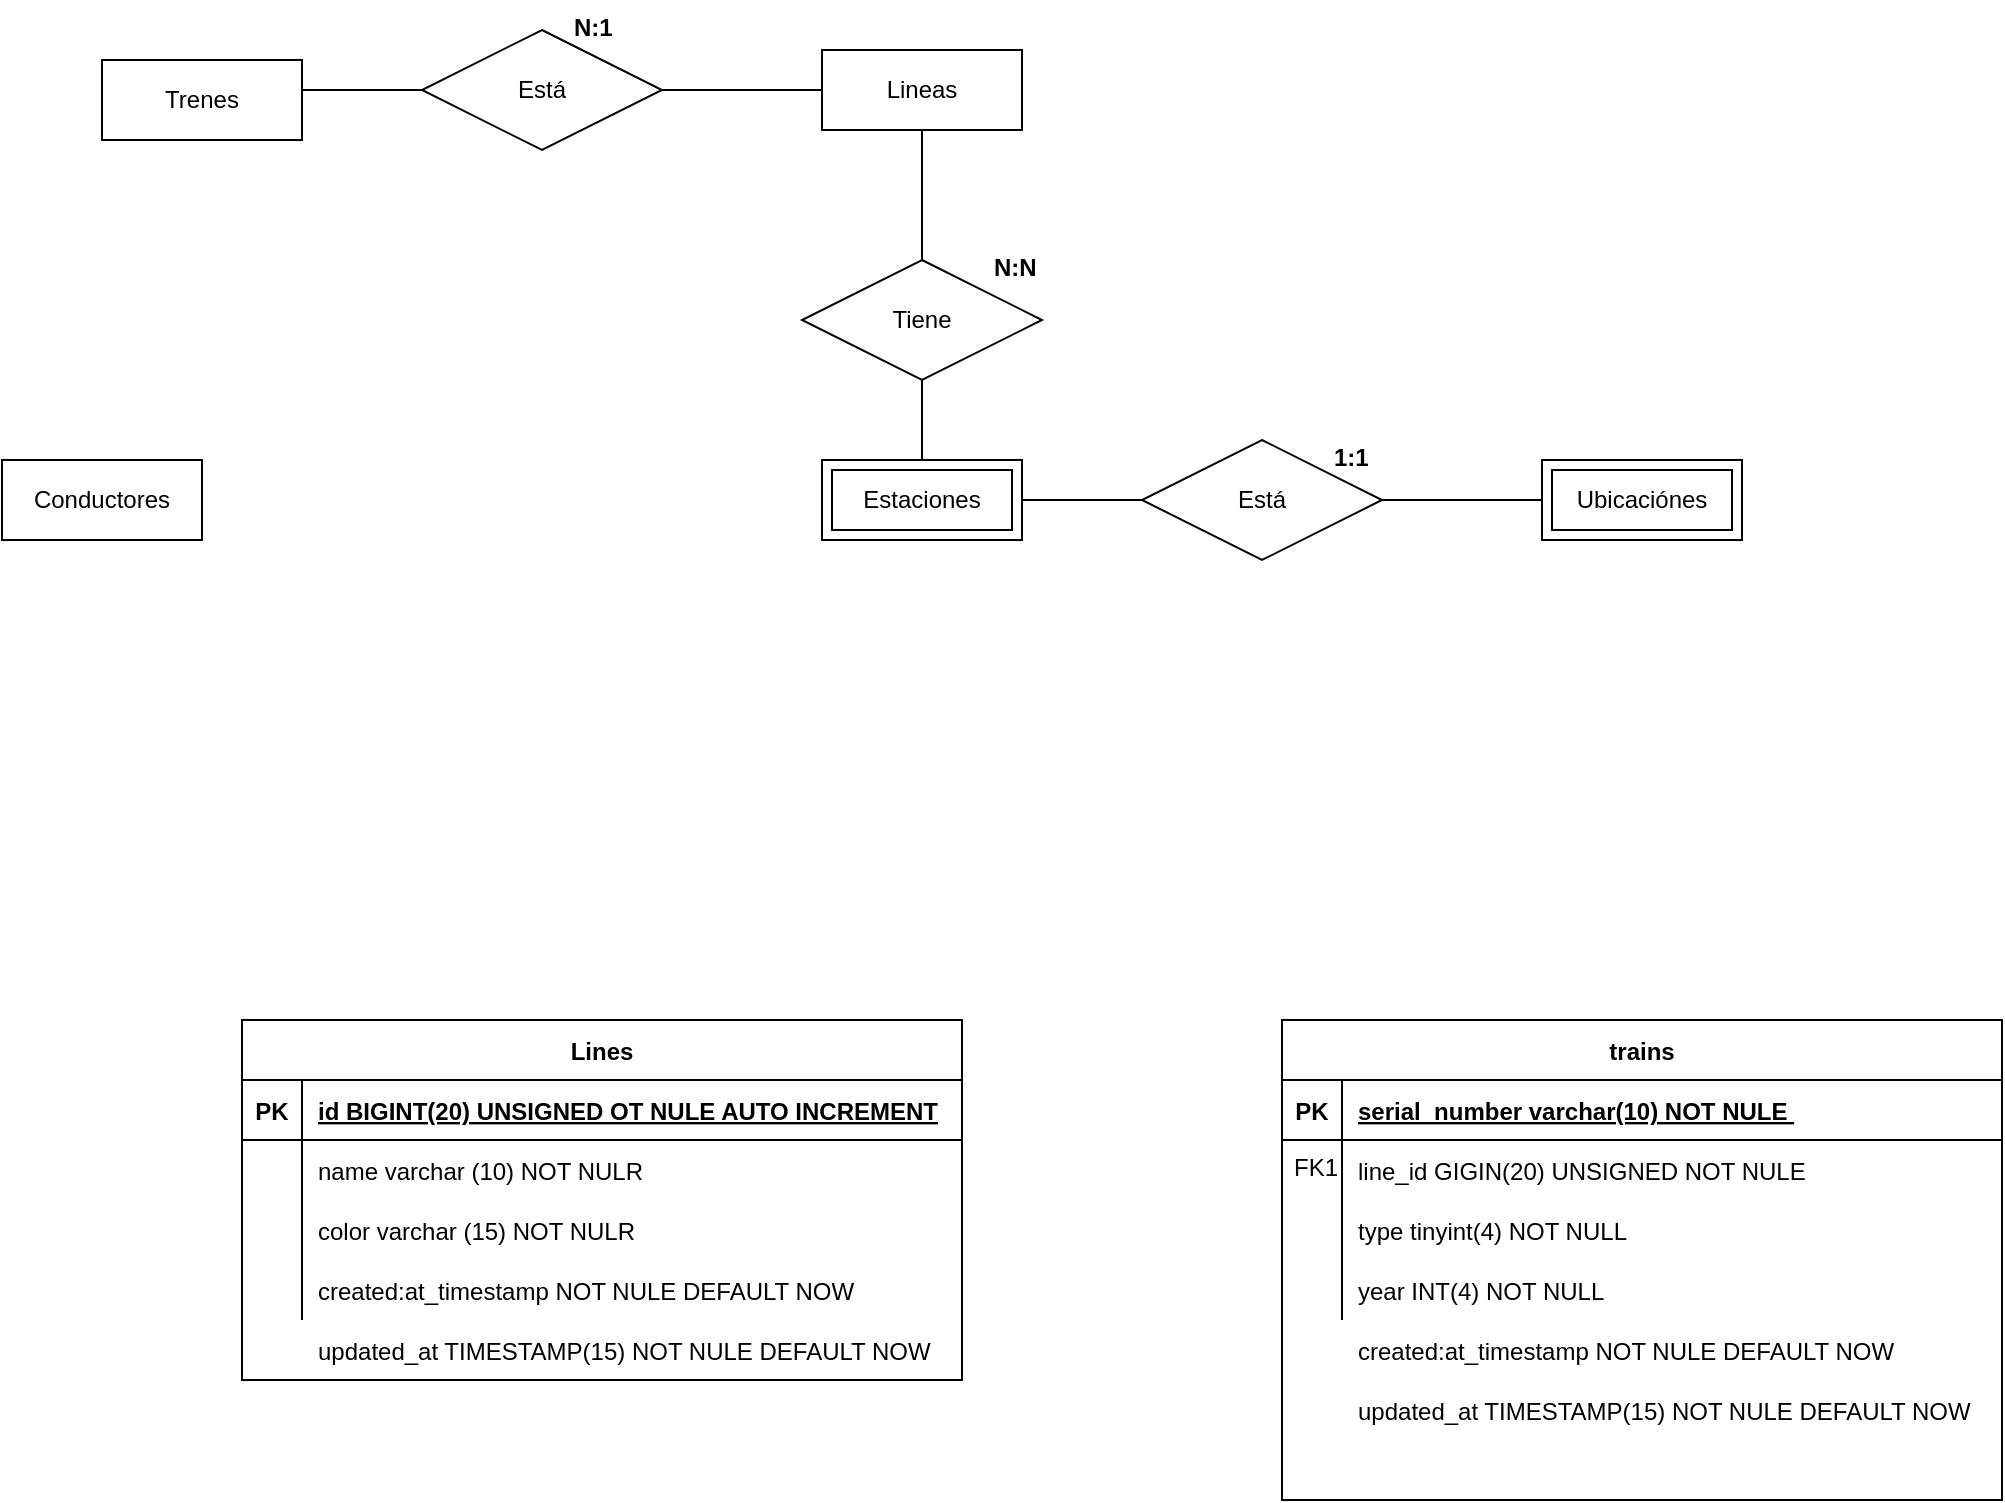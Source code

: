 <mxfile version="20.5.1" type="github">
  <diagram id="R2lEEEUBdFMjLlhIrx00" name="Page-1">
    <mxGraphModel dx="998" dy="540" grid="1" gridSize="10" guides="1" tooltips="1" connect="1" arrows="1" fold="1" page="1" pageScale="1" pageWidth="850" pageHeight="1100" math="0" shadow="0" extFonts="Permanent Marker^https://fonts.googleapis.com/css?family=Permanent+Marker">
      <root>
        <mxCell id="0" />
        <mxCell id="1" parent="0" />
        <mxCell id="ADwHL7MvLa9cQiXMFjHu-1" value="Lineas" style="whiteSpace=wrap;html=1;align=center;" vertex="1" parent="1">
          <mxGeometry x="770" y="315" width="100" height="40" as="geometry" />
        </mxCell>
        <mxCell id="ADwHL7MvLa9cQiXMFjHu-2" value="Trenes" style="whiteSpace=wrap;html=1;align=center;" vertex="1" parent="1">
          <mxGeometry x="410" y="320" width="100" height="40" as="geometry" />
        </mxCell>
        <mxCell id="ADwHL7MvLa9cQiXMFjHu-4" value="Estaciones" style="shape=ext;margin=3;double=1;whiteSpace=wrap;html=1;align=center;" vertex="1" parent="1">
          <mxGeometry x="770" y="520" width="100" height="40" as="geometry" />
        </mxCell>
        <mxCell id="ADwHL7MvLa9cQiXMFjHu-5" value="Ubicaciónes" style="shape=ext;margin=3;double=1;whiteSpace=wrap;html=1;align=center;" vertex="1" parent="1">
          <mxGeometry x="1130" y="520" width="100" height="40" as="geometry" />
        </mxCell>
        <mxCell id="ADwHL7MvLa9cQiXMFjHu-6" value="" style="line;strokeWidth=1;rotatable=0;dashed=0;labelPosition=right;align=left;verticalAlign=middle;spacingTop=0;spacingLeft=6;points=[];portConstraint=eastwest;" vertex="1" parent="1">
          <mxGeometry x="510" y="330" width="60" height="10" as="geometry" />
        </mxCell>
        <mxCell id="ADwHL7MvLa9cQiXMFjHu-8" value="" style="endArrow=none;html=1;rounded=0;exitX=0.5;exitY=1;exitDx=0;exitDy=0;" edge="1" parent="1" source="ADwHL7MvLa9cQiXMFjHu-1" target="ADwHL7MvLa9cQiXMFjHu-12">
          <mxGeometry relative="1" as="geometry">
            <mxPoint x="820" y="430" as="sourcePoint" />
            <mxPoint x="820" y="410" as="targetPoint" />
          </mxGeometry>
        </mxCell>
        <mxCell id="ADwHL7MvLa9cQiXMFjHu-10" value="Está" style="shape=rhombus;perimeter=rhombusPerimeter;whiteSpace=wrap;html=1;align=center;" vertex="1" parent="1">
          <mxGeometry x="570" y="305" width="120" height="60" as="geometry" />
        </mxCell>
        <mxCell id="ADwHL7MvLa9cQiXMFjHu-11" value="" style="line;strokeWidth=1;rotatable=0;dashed=0;labelPosition=right;align=left;verticalAlign=middle;spacingTop=0;spacingLeft=6;points=[];portConstraint=eastwest;" vertex="1" parent="1">
          <mxGeometry x="690" y="330" width="80" height="10" as="geometry" />
        </mxCell>
        <mxCell id="ADwHL7MvLa9cQiXMFjHu-12" value="Tiene" style="shape=rhombus;perimeter=rhombusPerimeter;whiteSpace=wrap;html=1;align=center;" vertex="1" parent="1">
          <mxGeometry x="760" y="420" width="120" height="60" as="geometry" />
        </mxCell>
        <mxCell id="ADwHL7MvLa9cQiXMFjHu-13" value="" style="endArrow=none;html=1;rounded=0;exitX=0.5;exitY=1;exitDx=0;exitDy=0;entryX=0.5;entryY=0;entryDx=0;entryDy=0;" edge="1" parent="1" source="ADwHL7MvLa9cQiXMFjHu-12" target="ADwHL7MvLa9cQiXMFjHu-4">
          <mxGeometry relative="1" as="geometry">
            <mxPoint x="940" y="430" as="sourcePoint" />
            <mxPoint x="940" y="495" as="targetPoint" />
          </mxGeometry>
        </mxCell>
        <mxCell id="ADwHL7MvLa9cQiXMFjHu-14" value="" style="line;strokeWidth=1;rotatable=0;dashed=0;labelPosition=right;align=left;verticalAlign=middle;spacingTop=0;spacingLeft=6;points=[];portConstraint=eastwest;" vertex="1" parent="1">
          <mxGeometry x="870" y="535" width="60" height="10" as="geometry" />
        </mxCell>
        <mxCell id="ADwHL7MvLa9cQiXMFjHu-15" value="Está" style="shape=rhombus;perimeter=rhombusPerimeter;whiteSpace=wrap;html=1;align=center;" vertex="1" parent="1">
          <mxGeometry x="930" y="510" width="120" height="60" as="geometry" />
        </mxCell>
        <mxCell id="ADwHL7MvLa9cQiXMFjHu-16" value="" style="line;strokeWidth=1;rotatable=0;dashed=0;labelPosition=right;align=left;verticalAlign=middle;spacingTop=0;spacingLeft=6;points=[];portConstraint=eastwest;" vertex="1" parent="1">
          <mxGeometry x="1050" y="535" width="80" height="10" as="geometry" />
        </mxCell>
        <mxCell id="ADwHL7MvLa9cQiXMFjHu-17" value="Conductores" style="whiteSpace=wrap;html=1;align=center;" vertex="1" parent="1">
          <mxGeometry x="360" y="520" width="100" height="40" as="geometry" />
        </mxCell>
        <mxCell id="ADwHL7MvLa9cQiXMFjHu-18" value="N:1" style="text;strokeColor=none;fillColor=none;spacingLeft=4;spacingRight=4;overflow=hidden;rotatable=0;points=[[0,0.5],[1,0.5]];portConstraint=eastwest;fontSize=12;fontStyle=1" vertex="1" parent="1">
          <mxGeometry x="640" y="290" width="40" height="30" as="geometry" />
        </mxCell>
        <mxCell id="ADwHL7MvLa9cQiXMFjHu-19" value="1:1" style="text;strokeColor=none;fillColor=none;spacingLeft=4;spacingRight=4;overflow=hidden;rotatable=0;points=[[0,0.5],[1,0.5]];portConstraint=eastwest;fontSize=12;fontStyle=1" vertex="1" parent="1">
          <mxGeometry x="1020" y="505" width="40" height="30" as="geometry" />
        </mxCell>
        <mxCell id="ADwHL7MvLa9cQiXMFjHu-20" value="N:N" style="text;strokeColor=none;fillColor=none;spacingLeft=4;spacingRight=4;overflow=hidden;rotatable=0;points=[[0,0.5],[1,0.5]];portConstraint=eastwest;fontSize=12;fontStyle=1" vertex="1" parent="1">
          <mxGeometry x="850" y="410" width="40" height="30" as="geometry" />
        </mxCell>
        <mxCell id="ADwHL7MvLa9cQiXMFjHu-21" value="Lines" style="shape=table;startSize=30;container=1;collapsible=1;childLayout=tableLayout;fixedRows=1;rowLines=0;fontStyle=1;align=center;resizeLast=1;" vertex="1" parent="1">
          <mxGeometry x="480" y="800" width="360" height="180" as="geometry">
            <mxRectangle x="480" y="800" width="70" height="30" as="alternateBounds" />
          </mxGeometry>
        </mxCell>
        <mxCell id="ADwHL7MvLa9cQiXMFjHu-22" value="" style="shape=tableRow;horizontal=0;startSize=0;swimlaneHead=0;swimlaneBody=0;fillColor=none;collapsible=0;dropTarget=0;points=[[0,0.5],[1,0.5]];portConstraint=eastwest;top=0;left=0;right=0;bottom=1;" vertex="1" parent="ADwHL7MvLa9cQiXMFjHu-21">
          <mxGeometry y="30" width="360" height="30" as="geometry" />
        </mxCell>
        <mxCell id="ADwHL7MvLa9cQiXMFjHu-23" value="PK" style="shape=partialRectangle;connectable=0;fillColor=none;top=0;left=0;bottom=0;right=0;fontStyle=1;overflow=hidden;" vertex="1" parent="ADwHL7MvLa9cQiXMFjHu-22">
          <mxGeometry width="30" height="30" as="geometry">
            <mxRectangle width="30" height="30" as="alternateBounds" />
          </mxGeometry>
        </mxCell>
        <mxCell id="ADwHL7MvLa9cQiXMFjHu-24" value="id BIGINT(20) UNSIGNED OT NULE AUTO INCREMENT" style="shape=partialRectangle;connectable=0;fillColor=none;top=0;left=0;bottom=0;right=0;align=left;spacingLeft=6;fontStyle=5;overflow=hidden;" vertex="1" parent="ADwHL7MvLa9cQiXMFjHu-22">
          <mxGeometry x="30" width="330" height="30" as="geometry">
            <mxRectangle width="330" height="30" as="alternateBounds" />
          </mxGeometry>
        </mxCell>
        <mxCell id="ADwHL7MvLa9cQiXMFjHu-25" value="" style="shape=tableRow;horizontal=0;startSize=0;swimlaneHead=0;swimlaneBody=0;fillColor=none;collapsible=0;dropTarget=0;points=[[0,0.5],[1,0.5]];portConstraint=eastwest;top=0;left=0;right=0;bottom=0;" vertex="1" parent="ADwHL7MvLa9cQiXMFjHu-21">
          <mxGeometry y="60" width="360" height="30" as="geometry" />
        </mxCell>
        <mxCell id="ADwHL7MvLa9cQiXMFjHu-26" value="" style="shape=partialRectangle;connectable=0;fillColor=none;top=0;left=0;bottom=0;right=0;editable=1;overflow=hidden;" vertex="1" parent="ADwHL7MvLa9cQiXMFjHu-25">
          <mxGeometry width="30" height="30" as="geometry">
            <mxRectangle width="30" height="30" as="alternateBounds" />
          </mxGeometry>
        </mxCell>
        <mxCell id="ADwHL7MvLa9cQiXMFjHu-27" value="name varchar (10) NOT NULR" style="shape=partialRectangle;connectable=0;fillColor=none;top=0;left=0;bottom=0;right=0;align=left;spacingLeft=6;overflow=hidden;" vertex="1" parent="ADwHL7MvLa9cQiXMFjHu-25">
          <mxGeometry x="30" width="330" height="30" as="geometry">
            <mxRectangle width="330" height="30" as="alternateBounds" />
          </mxGeometry>
        </mxCell>
        <mxCell id="ADwHL7MvLa9cQiXMFjHu-28" value="" style="shape=tableRow;horizontal=0;startSize=0;swimlaneHead=0;swimlaneBody=0;fillColor=none;collapsible=0;dropTarget=0;points=[[0,0.5],[1,0.5]];portConstraint=eastwest;top=0;left=0;right=0;bottom=0;" vertex="1" parent="ADwHL7MvLa9cQiXMFjHu-21">
          <mxGeometry y="90" width="360" height="30" as="geometry" />
        </mxCell>
        <mxCell id="ADwHL7MvLa9cQiXMFjHu-29" value="" style="shape=partialRectangle;connectable=0;fillColor=none;top=0;left=0;bottom=0;right=0;editable=1;overflow=hidden;" vertex="1" parent="ADwHL7MvLa9cQiXMFjHu-28">
          <mxGeometry width="30" height="30" as="geometry">
            <mxRectangle width="30" height="30" as="alternateBounds" />
          </mxGeometry>
        </mxCell>
        <mxCell id="ADwHL7MvLa9cQiXMFjHu-30" value="color varchar (15) NOT NULR" style="shape=partialRectangle;connectable=0;fillColor=none;top=0;left=0;bottom=0;right=0;align=left;spacingLeft=6;overflow=hidden;" vertex="1" parent="ADwHL7MvLa9cQiXMFjHu-28">
          <mxGeometry x="30" width="330" height="30" as="geometry">
            <mxRectangle width="330" height="30" as="alternateBounds" />
          </mxGeometry>
        </mxCell>
        <mxCell id="ADwHL7MvLa9cQiXMFjHu-31" value="" style="shape=tableRow;horizontal=0;startSize=0;swimlaneHead=0;swimlaneBody=0;fillColor=none;collapsible=0;dropTarget=0;points=[[0,0.5],[1,0.5]];portConstraint=eastwest;top=0;left=0;right=0;bottom=0;" vertex="1" parent="ADwHL7MvLa9cQiXMFjHu-21">
          <mxGeometry y="120" width="360" height="30" as="geometry" />
        </mxCell>
        <mxCell id="ADwHL7MvLa9cQiXMFjHu-32" value="" style="shape=partialRectangle;connectable=0;fillColor=none;top=0;left=0;bottom=0;right=0;editable=1;overflow=hidden;" vertex="1" parent="ADwHL7MvLa9cQiXMFjHu-31">
          <mxGeometry width="30" height="30" as="geometry">
            <mxRectangle width="30" height="30" as="alternateBounds" />
          </mxGeometry>
        </mxCell>
        <mxCell id="ADwHL7MvLa9cQiXMFjHu-33" value="created:at_timestamp NOT NULE DEFAULT NOW" style="shape=partialRectangle;connectable=0;fillColor=none;top=0;left=0;bottom=0;right=0;align=left;spacingLeft=6;overflow=hidden;" vertex="1" parent="ADwHL7MvLa9cQiXMFjHu-31">
          <mxGeometry x="30" width="330" height="30" as="geometry">
            <mxRectangle width="330" height="30" as="alternateBounds" />
          </mxGeometry>
        </mxCell>
        <mxCell id="ADwHL7MvLa9cQiXMFjHu-48" value="updated_at TIMESTAMP(15) NOT NULE DEFAULT NOW" style="shape=partialRectangle;connectable=0;fillColor=none;top=0;left=0;bottom=0;right=0;align=left;spacingLeft=6;overflow=hidden;" vertex="1" parent="1">
          <mxGeometry x="510" y="950" width="330" height="30" as="geometry">
            <mxRectangle width="330" height="30" as="alternateBounds" />
          </mxGeometry>
        </mxCell>
        <mxCell id="ADwHL7MvLa9cQiXMFjHu-49" value="trains" style="shape=table;startSize=30;container=1;collapsible=1;childLayout=tableLayout;fixedRows=1;rowLines=0;fontStyle=1;align=center;resizeLast=1;" vertex="1" parent="1">
          <mxGeometry x="1000" y="800" width="360" height="240" as="geometry">
            <mxRectangle x="480" y="800" width="70" height="30" as="alternateBounds" />
          </mxGeometry>
        </mxCell>
        <mxCell id="ADwHL7MvLa9cQiXMFjHu-50" value="" style="shape=tableRow;horizontal=0;startSize=0;swimlaneHead=0;swimlaneBody=0;fillColor=none;collapsible=0;dropTarget=0;points=[[0,0.5],[1,0.5]];portConstraint=eastwest;top=0;left=0;right=0;bottom=1;" vertex="1" parent="ADwHL7MvLa9cQiXMFjHu-49">
          <mxGeometry y="30" width="360" height="30" as="geometry" />
        </mxCell>
        <mxCell id="ADwHL7MvLa9cQiXMFjHu-51" value="PK" style="shape=partialRectangle;connectable=0;fillColor=none;top=0;left=0;bottom=0;right=0;fontStyle=1;overflow=hidden;" vertex="1" parent="ADwHL7MvLa9cQiXMFjHu-50">
          <mxGeometry width="30" height="30" as="geometry">
            <mxRectangle width="30" height="30" as="alternateBounds" />
          </mxGeometry>
        </mxCell>
        <mxCell id="ADwHL7MvLa9cQiXMFjHu-52" value="serial_number varchar(10) NOT NULE " style="shape=partialRectangle;connectable=0;fillColor=none;top=0;left=0;bottom=0;right=0;align=left;spacingLeft=6;fontStyle=5;overflow=hidden;" vertex="1" parent="ADwHL7MvLa9cQiXMFjHu-50">
          <mxGeometry x="30" width="330" height="30" as="geometry">
            <mxRectangle width="330" height="30" as="alternateBounds" />
          </mxGeometry>
        </mxCell>
        <mxCell id="ADwHL7MvLa9cQiXMFjHu-53" value="" style="shape=tableRow;horizontal=0;startSize=0;swimlaneHead=0;swimlaneBody=0;fillColor=none;collapsible=0;dropTarget=0;points=[[0,0.5],[1,0.5]];portConstraint=eastwest;top=0;left=0;right=0;bottom=0;" vertex="1" parent="ADwHL7MvLa9cQiXMFjHu-49">
          <mxGeometry y="60" width="360" height="30" as="geometry" />
        </mxCell>
        <mxCell id="ADwHL7MvLa9cQiXMFjHu-54" value="" style="shape=partialRectangle;connectable=0;fillColor=none;top=0;left=0;bottom=0;right=0;editable=1;overflow=hidden;" vertex="1" parent="ADwHL7MvLa9cQiXMFjHu-53">
          <mxGeometry width="30" height="30" as="geometry">
            <mxRectangle width="30" height="30" as="alternateBounds" />
          </mxGeometry>
        </mxCell>
        <mxCell id="ADwHL7MvLa9cQiXMFjHu-55" value="line_id GIGIN(20) UNSIGNED NOT NULE" style="shape=partialRectangle;connectable=0;fillColor=none;top=0;left=0;bottom=0;right=0;align=left;spacingLeft=6;overflow=hidden;" vertex="1" parent="ADwHL7MvLa9cQiXMFjHu-53">
          <mxGeometry x="30" width="330" height="30" as="geometry">
            <mxRectangle width="330" height="30" as="alternateBounds" />
          </mxGeometry>
        </mxCell>
        <mxCell id="ADwHL7MvLa9cQiXMFjHu-56" value="" style="shape=tableRow;horizontal=0;startSize=0;swimlaneHead=0;swimlaneBody=0;fillColor=none;collapsible=0;dropTarget=0;points=[[0,0.5],[1,0.5]];portConstraint=eastwest;top=0;left=0;right=0;bottom=0;" vertex="1" parent="ADwHL7MvLa9cQiXMFjHu-49">
          <mxGeometry y="90" width="360" height="30" as="geometry" />
        </mxCell>
        <mxCell id="ADwHL7MvLa9cQiXMFjHu-57" value="" style="shape=partialRectangle;connectable=0;fillColor=none;top=0;left=0;bottom=0;right=0;editable=1;overflow=hidden;" vertex="1" parent="ADwHL7MvLa9cQiXMFjHu-56">
          <mxGeometry width="30" height="30" as="geometry">
            <mxRectangle width="30" height="30" as="alternateBounds" />
          </mxGeometry>
        </mxCell>
        <mxCell id="ADwHL7MvLa9cQiXMFjHu-58" value="type tinyint(4) NOT NULL" style="shape=partialRectangle;connectable=0;fillColor=none;top=0;left=0;bottom=0;right=0;align=left;spacingLeft=6;overflow=hidden;" vertex="1" parent="ADwHL7MvLa9cQiXMFjHu-56">
          <mxGeometry x="30" width="330" height="30" as="geometry">
            <mxRectangle width="330" height="30" as="alternateBounds" />
          </mxGeometry>
        </mxCell>
        <mxCell id="ADwHL7MvLa9cQiXMFjHu-59" value="" style="shape=tableRow;horizontal=0;startSize=0;swimlaneHead=0;swimlaneBody=0;fillColor=none;collapsible=0;dropTarget=0;points=[[0,0.5],[1,0.5]];portConstraint=eastwest;top=0;left=0;right=0;bottom=0;" vertex="1" parent="ADwHL7MvLa9cQiXMFjHu-49">
          <mxGeometry y="120" width="360" height="30" as="geometry" />
        </mxCell>
        <mxCell id="ADwHL7MvLa9cQiXMFjHu-60" value="" style="shape=partialRectangle;connectable=0;fillColor=none;top=0;left=0;bottom=0;right=0;editable=1;overflow=hidden;" vertex="1" parent="ADwHL7MvLa9cQiXMFjHu-59">
          <mxGeometry width="30" height="30" as="geometry">
            <mxRectangle width="30" height="30" as="alternateBounds" />
          </mxGeometry>
        </mxCell>
        <mxCell id="ADwHL7MvLa9cQiXMFjHu-61" value="year INT(4) NOT NULL" style="shape=partialRectangle;connectable=0;fillColor=none;top=0;left=0;bottom=0;right=0;align=left;spacingLeft=6;overflow=hidden;" vertex="1" parent="ADwHL7MvLa9cQiXMFjHu-59">
          <mxGeometry x="30" width="330" height="30" as="geometry">
            <mxRectangle width="330" height="30" as="alternateBounds" />
          </mxGeometry>
        </mxCell>
        <mxCell id="ADwHL7MvLa9cQiXMFjHu-62" value="created:at_timestamp NOT NULE DEFAULT NOW" style="shape=partialRectangle;connectable=0;fillColor=none;top=0;left=0;bottom=0;right=0;align=left;spacingLeft=6;overflow=hidden;" vertex="1" parent="1">
          <mxGeometry x="1030" y="950" width="330" height="30" as="geometry">
            <mxRectangle width="330" height="30" as="alternateBounds" />
          </mxGeometry>
        </mxCell>
        <mxCell id="ADwHL7MvLa9cQiXMFjHu-63" value="FK1" style="text;strokeColor=none;fillColor=none;spacingLeft=4;spacingRight=4;overflow=hidden;rotatable=0;points=[[0,0.5],[1,0.5]];portConstraint=eastwest;fontSize=12;" vertex="1" parent="1">
          <mxGeometry x="1000" y="860" width="40" height="30" as="geometry" />
        </mxCell>
        <mxCell id="ADwHL7MvLa9cQiXMFjHu-64" value="updated_at TIMESTAMP(15) NOT NULE DEFAULT NOW" style="shape=partialRectangle;connectable=0;fillColor=none;top=0;left=0;bottom=0;right=0;align=left;spacingLeft=6;overflow=hidden;" vertex="1" parent="1">
          <mxGeometry x="1030" y="980" width="330" height="30" as="geometry">
            <mxRectangle width="330" height="30" as="alternateBounds" />
          </mxGeometry>
        </mxCell>
      </root>
    </mxGraphModel>
  </diagram>
</mxfile>
